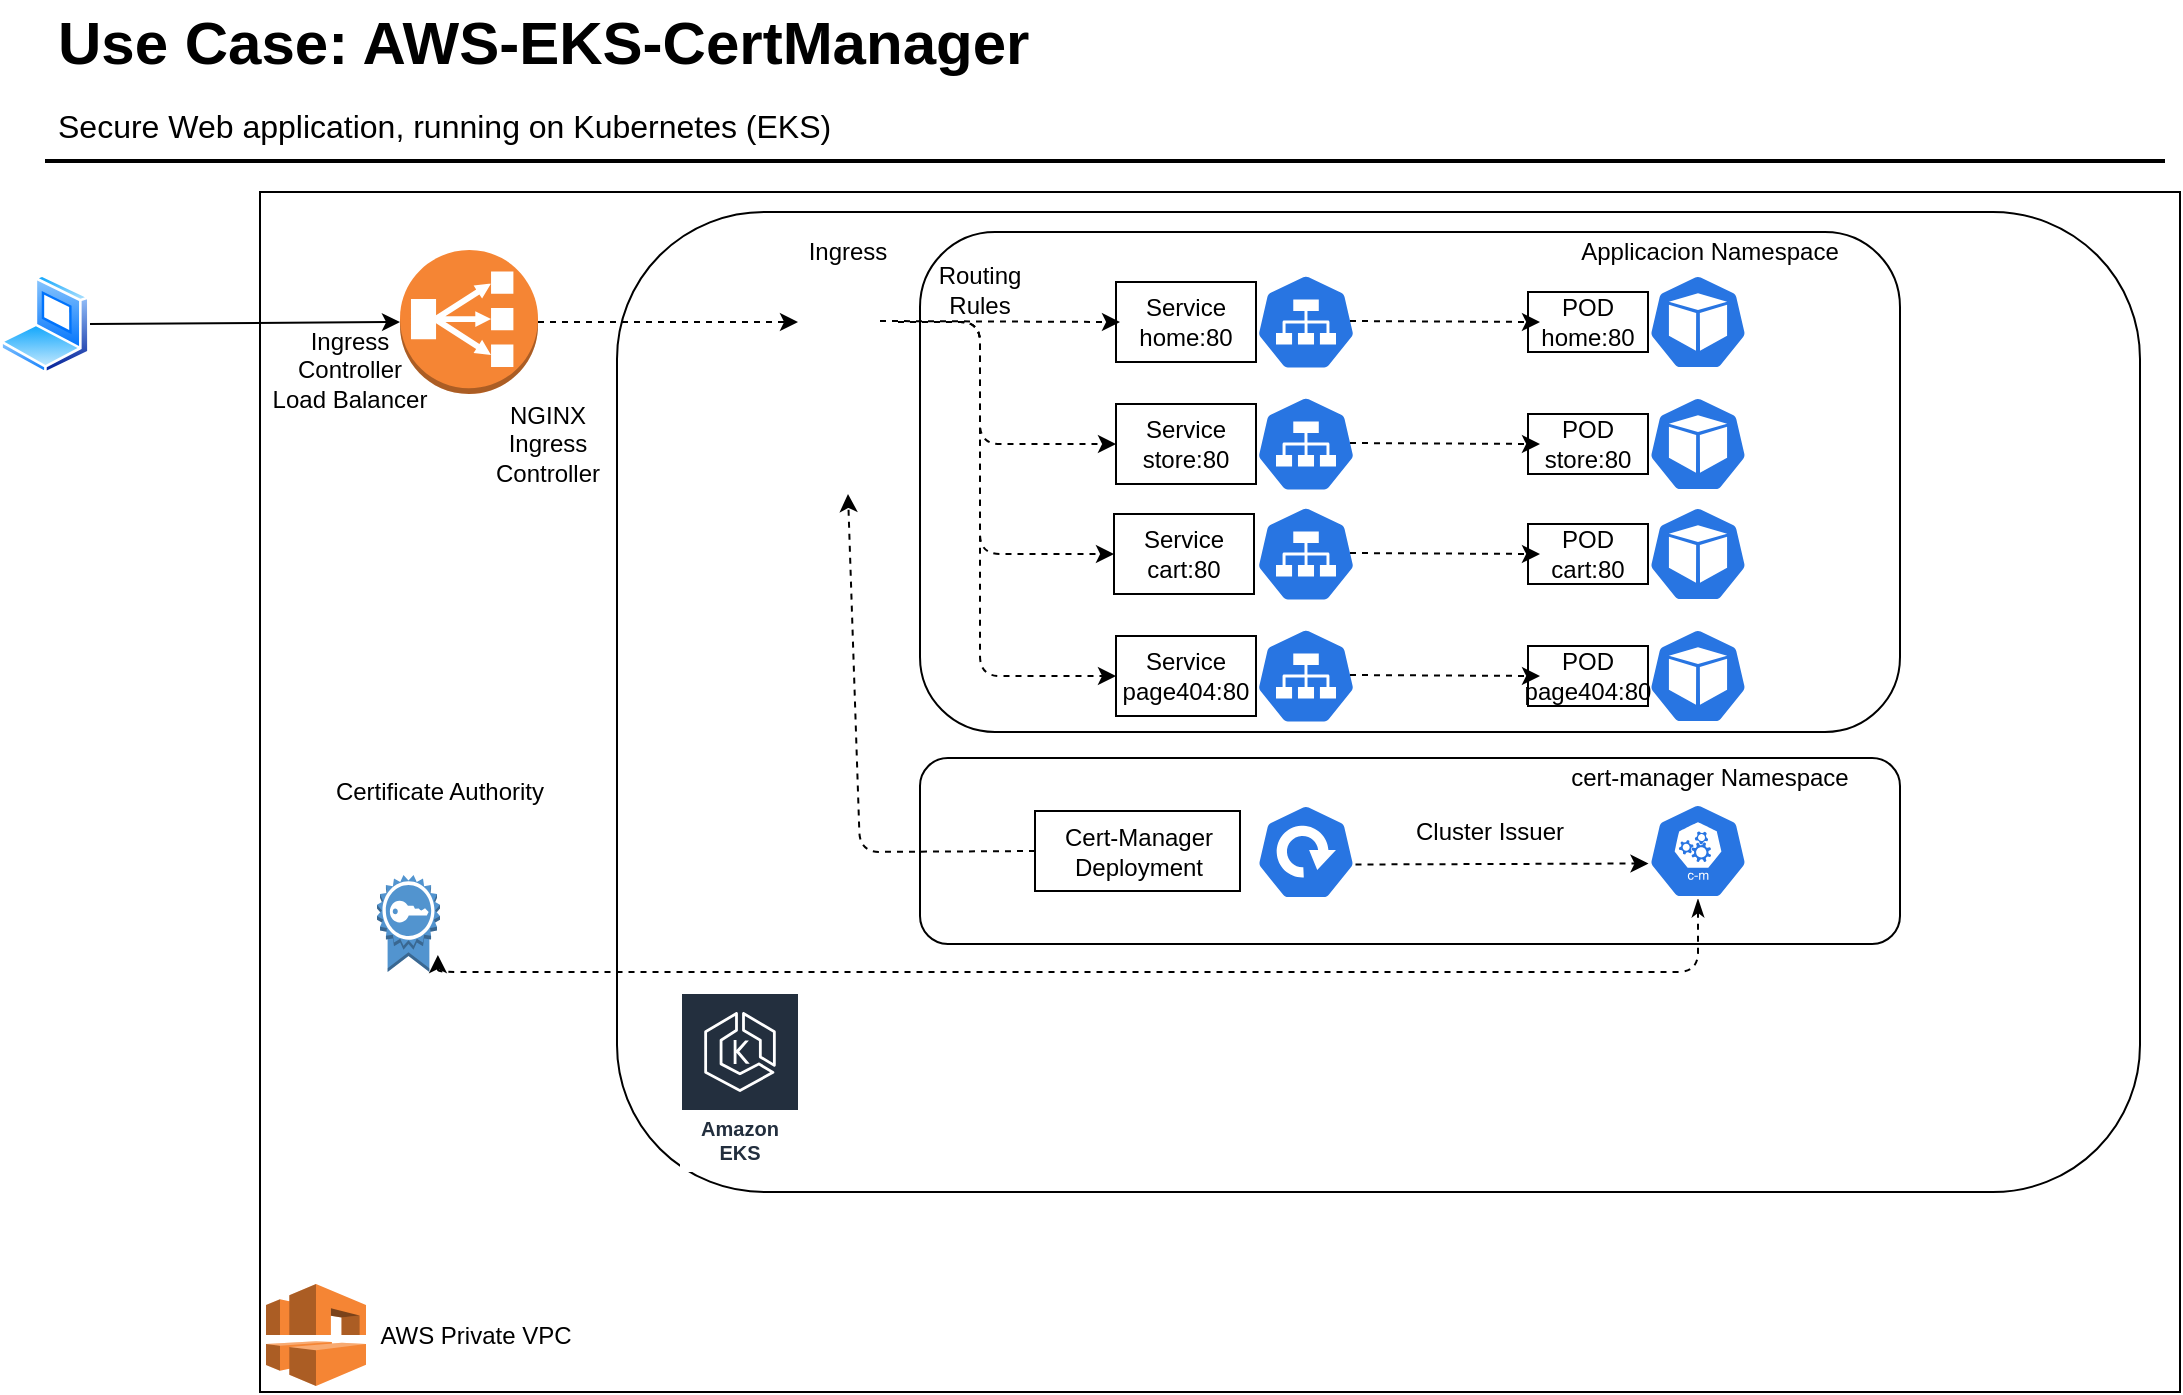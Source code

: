 <mxfile version="13.7.7" type="device"><diagram id="Ht1M8jgEwFfnCIfOTk4-" name="Page-1"><mxGraphModel dx="1422" dy="741" grid="1" gridSize="10" guides="1" tooltips="1" connect="1" arrows="1" fold="1" page="1" pageScale="1" pageWidth="1169" pageHeight="827" math="0" shadow="0"><root><mxCell id="0"/><mxCell id="1" parent="0"/><mxCell id="CO3TkKQzv9YdW9Rn56T4-3" value="" style="rounded=0;whiteSpace=wrap;html=1;" parent="1" vertex="1"><mxGeometry x="160" y="160" width="960" height="600" as="geometry"/></mxCell><mxCell id="CO3TkKQzv9YdW9Rn56T4-13" value="" style="rounded=1;whiteSpace=wrap;html=1;" parent="1" vertex="1"><mxGeometry x="338.5" y="170" width="761.5" height="490" as="geometry"/></mxCell><mxCell id="CO3TkKQzv9YdW9Rn56T4-52" value="" style="rounded=1;whiteSpace=wrap;html=1;" parent="1" vertex="1"><mxGeometry x="490" y="180" width="490" height="250" as="geometry"/></mxCell><mxCell id="-QjtrjUzRDEMRZ5MF8oH-47" value="Use Case: AWS-EKS-CertManager" style="text;html=1;resizable=0;points=[];autosize=1;align=left;verticalAlign=top;spacingTop=-4;fontSize=30;fontStyle=1" parent="1" vertex="1"><mxGeometry x="56.5" y="64.5" width="500" height="40" as="geometry"/></mxCell><mxCell id="-QjtrjUzRDEMRZ5MF8oH-48" value="Secure Web application, running on Kubernetes (EKS)" style="text;html=1;resizable=0;points=[];autosize=1;align=left;verticalAlign=top;spacingTop=-4;fontSize=16;" parent="1" vertex="1"><mxGeometry x="56.5" y="114.5" width="400" height="20" as="geometry"/></mxCell><mxCell id="SCVMTBWpLvtzJIhz15lM-1" value="" style="line;strokeWidth=2;html=1;fontSize=14;" parent="1" vertex="1"><mxGeometry x="52.5" y="139.5" width="1060" height="10" as="geometry"/></mxCell><mxCell id="CO3TkKQzv9YdW9Rn56T4-1" value="" style="aspect=fixed;perimeter=ellipsePerimeter;html=1;align=center;shadow=0;dashed=0;spacingTop=3;image;image=img/lib/active_directory/laptop_client.svg;" parent="1" vertex="1"><mxGeometry x="30" y="201" width="45" height="50" as="geometry"/></mxCell><mxCell id="CO3TkKQzv9YdW9Rn56T4-2" value="" style="outlineConnect=0;dashed=0;verticalLabelPosition=bottom;verticalAlign=top;align=center;html=1;shape=mxgraph.aws3.vpc;fillColor=#F58534;gradientColor=none;" parent="1" vertex="1"><mxGeometry x="163" y="706" width="50" height="51" as="geometry"/></mxCell><mxCell id="CO3TkKQzv9YdW9Rn56T4-4" value="" style="outlineConnect=0;dashed=0;verticalLabelPosition=bottom;verticalAlign=top;align=center;html=1;shape=mxgraph.aws3.classic_load_balancer;fillColor=#F58534;gradientColor=none;" parent="1" vertex="1"><mxGeometry x="230" y="189" width="69" height="72" as="geometry"/></mxCell><mxCell id="CO3TkKQzv9YdW9Rn56T4-5" value="" style="endArrow=classic;html=1;exitX=1;exitY=0.5;exitDx=0;exitDy=0;entryX=0;entryY=0.5;entryDx=0;entryDy=0;entryPerimeter=0;" parent="1" source="CO3TkKQzv9YdW9Rn56T4-1" target="CO3TkKQzv9YdW9Rn56T4-4" edge="1"><mxGeometry width="50" height="50" relative="1" as="geometry"><mxPoint x="580" y="440" as="sourcePoint"/><mxPoint x="630" y="390" as="targetPoint"/></mxGeometry></mxCell><mxCell id="CO3TkKQzv9YdW9Rn56T4-6" value="Ingress Controller&lt;br&gt;Load Balancer" style="text;html=1;strokeColor=none;fillColor=none;align=center;verticalAlign=middle;whiteSpace=wrap;rounded=0;" parent="1" vertex="1"><mxGeometry x="160" y="224" width="90" height="50" as="geometry"/></mxCell><mxCell id="CO3TkKQzv9YdW9Rn56T4-7" value="" style="shape=image;html=1;verticalAlign=top;verticalLabelPosition=bottom;labelBackgroundColor=#ffffff;imageAspect=0;aspect=fixed;image=https://cdn4.iconfinder.com/data/icons/logos-brands-5/24/nginx-128.png" parent="1" vertex="1"><mxGeometry x="250" y="261" width="29" height="29" as="geometry"/></mxCell><mxCell id="CO3TkKQzv9YdW9Rn56T4-9" value="NGINX Ingress Controller" style="text;html=1;strokeColor=none;fillColor=none;align=center;verticalAlign=middle;whiteSpace=wrap;rounded=0;" parent="1" vertex="1"><mxGeometry x="268.5" y="256" width="70" height="60" as="geometry"/></mxCell><mxCell id="CO3TkKQzv9YdW9Rn56T4-10" value="" style="html=1;dashed=0;whitespace=wrap;fillColor=#2875E2;strokeColor=#ffffff;points=[[0.005,0.63,0],[0.1,0.2,0],[0.9,0.2,0],[0.5,0,0],[0.995,0.63,0],[0.72,0.99,0],[0.5,1,0],[0.28,0.99,0]];shape=mxgraph.kubernetes.icon;prIcon=svc" parent="1" vertex="1"><mxGeometry x="658" y="200" width="50" height="50" as="geometry"/></mxCell><mxCell id="CO3TkKQzv9YdW9Rn56T4-11" value="" style="html=1;dashed=0;whitespace=wrap;fillColor=#2875E2;strokeColor=#ffffff;points=[[0.005,0.63,0],[0.1,0.2,0],[0.9,0.2,0],[0.5,0,0],[0.995,0.63,0],[0.72,0.99,0],[0.5,1,0],[0.28,0.99,0]];shape=mxgraph.kubernetes.icon;prIcon=pod" parent="1" vertex="1"><mxGeometry x="854" y="201" width="50" height="48" as="geometry"/></mxCell><mxCell id="CO3TkKQzv9YdW9Rn56T4-12" value="Amazon EKS" style="outlineConnect=0;fontColor=#232F3E;gradientColor=none;strokeColor=#ffffff;fillColor=#232F3E;dashed=0;verticalLabelPosition=middle;verticalAlign=bottom;align=center;html=1;whiteSpace=wrap;fontSize=10;fontStyle=1;spacing=3;shape=mxgraph.aws4.productIcon;prIcon=mxgraph.aws4.eks;" parent="1" vertex="1"><mxGeometry x="370" y="560" width="60" height="90" as="geometry"/></mxCell><mxCell id="CO3TkKQzv9YdW9Rn56T4-14" value="Service&lt;br&gt;home:80" style="rounded=0;whiteSpace=wrap;html=1;" parent="1" vertex="1"><mxGeometry x="588" y="205" width="70" height="40" as="geometry"/></mxCell><mxCell id="CO3TkKQzv9YdW9Rn56T4-15" value="POD&lt;br&gt;home:80" style="rounded=0;whiteSpace=wrap;html=1;" parent="1" vertex="1"><mxGeometry x="794" y="210" width="60" height="30" as="geometry"/></mxCell><mxCell id="CO3TkKQzv9YdW9Rn56T4-16" value="" style="endArrow=classic;html=1;exitX=1;exitY=0.5;exitDx=0;exitDy=0;exitPerimeter=0;entryX=0;entryY=0.5;entryDx=0;entryDy=0;dashed=1;" parent="1" source="CO3TkKQzv9YdW9Rn56T4-4" target="CO3TkKQzv9YdW9Rn56T4-19" edge="1"><mxGeometry width="50" height="50" relative="1" as="geometry"><mxPoint x="580" y="390" as="sourcePoint"/><mxPoint x="630" y="340" as="targetPoint"/></mxGeometry></mxCell><mxCell id="CO3TkKQzv9YdW9Rn56T4-18" value="" style="endArrow=classic;html=1;exitX=1;exitY=0.5;exitDx=0;exitDy=0;exitPerimeter=0;dashed=1;" parent="1" edge="1"><mxGeometry width="50" height="50" relative="1" as="geometry"><mxPoint x="705" y="224.5" as="sourcePoint"/><mxPoint x="800" y="225" as="targetPoint"/></mxGeometry></mxCell><mxCell id="CO3TkKQzv9YdW9Rn56T4-19" value="" style="shape=image;html=1;verticalAlign=top;verticalLabelPosition=bottom;labelBackgroundColor=#ffffff;imageAspect=0;aspect=fixed;image=https://cdn1.iconfinder.com/data/icons/hex-ico/128/ingress.png" parent="1" vertex="1"><mxGeometry x="429" y="200" width="50" height="50" as="geometry"/></mxCell><mxCell id="CO3TkKQzv9YdW9Rn56T4-20" value="" style="endArrow=classic;html=1;exitX=1;exitY=0.5;exitDx=0;exitDy=0;exitPerimeter=0;dashed=1;" parent="1" edge="1"><mxGeometry width="50" height="50" relative="1" as="geometry"><mxPoint x="470" y="224.5" as="sourcePoint"/><mxPoint x="590" y="225" as="targetPoint"/></mxGeometry></mxCell><mxCell id="CO3TkKQzv9YdW9Rn56T4-21" value="Ingress" style="text;html=1;strokeColor=none;fillColor=none;align=center;verticalAlign=middle;whiteSpace=wrap;rounded=0;" parent="1" vertex="1"><mxGeometry x="434" y="180" width="40" height="20" as="geometry"/></mxCell><mxCell id="CO3TkKQzv9YdW9Rn56T4-22" value="Routing Rules" style="text;html=1;strokeColor=none;fillColor=none;align=center;verticalAlign=middle;whiteSpace=wrap;rounded=0;" parent="1" vertex="1"><mxGeometry x="490" y="189" width="60" height="40" as="geometry"/></mxCell><mxCell id="CO3TkKQzv9YdW9Rn56T4-23" value="" style="html=1;dashed=0;whitespace=wrap;fillColor=#2875E2;strokeColor=#ffffff;points=[[0.005,0.63,0],[0.1,0.2,0],[0.9,0.2,0],[0.5,0,0],[0.995,0.63,0],[0.72,0.99,0],[0.5,1,0],[0.28,0.99,0]];shape=mxgraph.kubernetes.icon;prIcon=svc" parent="1" vertex="1"><mxGeometry x="658" y="261" width="50" height="50" as="geometry"/></mxCell><mxCell id="CO3TkKQzv9YdW9Rn56T4-24" value="" style="html=1;dashed=0;whitespace=wrap;fillColor=#2875E2;strokeColor=#ffffff;points=[[0.005,0.63,0],[0.1,0.2,0],[0.9,0.2,0],[0.5,0,0],[0.995,0.63,0],[0.72,0.99,0],[0.5,1,0],[0.28,0.99,0]];shape=mxgraph.kubernetes.icon;prIcon=pod" parent="1" vertex="1"><mxGeometry x="854" y="262" width="50" height="48" as="geometry"/></mxCell><mxCell id="CO3TkKQzv9YdW9Rn56T4-25" value="Service&lt;br&gt;store:80" style="rounded=0;whiteSpace=wrap;html=1;" parent="1" vertex="1"><mxGeometry x="588" y="266" width="70" height="40" as="geometry"/></mxCell><mxCell id="CO3TkKQzv9YdW9Rn56T4-26" value="POD&lt;br&gt;store:80" style="rounded=0;whiteSpace=wrap;html=1;" parent="1" vertex="1"><mxGeometry x="794" y="271" width="60" height="30" as="geometry"/></mxCell><mxCell id="CO3TkKQzv9YdW9Rn56T4-27" value="" style="endArrow=classic;html=1;exitX=1;exitY=0.5;exitDx=0;exitDy=0;exitPerimeter=0;dashed=1;" parent="1" edge="1"><mxGeometry width="50" height="50" relative="1" as="geometry"><mxPoint x="705" y="285.5" as="sourcePoint"/><mxPoint x="800" y="286" as="targetPoint"/></mxGeometry></mxCell><mxCell id="CO3TkKQzv9YdW9Rn56T4-28" value="" style="html=1;dashed=0;whitespace=wrap;fillColor=#2875E2;strokeColor=#ffffff;points=[[0.005,0.63,0],[0.1,0.2,0],[0.9,0.2,0],[0.5,0,0],[0.995,0.63,0],[0.72,0.99,0],[0.5,1,0],[0.28,0.99,0]];shape=mxgraph.kubernetes.icon;prIcon=svc" parent="1" vertex="1"><mxGeometry x="658" y="316" width="50" height="50" as="geometry"/></mxCell><mxCell id="CO3TkKQzv9YdW9Rn56T4-29" value="" style="html=1;dashed=0;whitespace=wrap;fillColor=#2875E2;strokeColor=#ffffff;points=[[0.005,0.63,0],[0.1,0.2,0],[0.9,0.2,0],[0.5,0,0],[0.995,0.63,0],[0.72,0.99,0],[0.5,1,0],[0.28,0.99,0]];shape=mxgraph.kubernetes.icon;prIcon=pod" parent="1" vertex="1"><mxGeometry x="854" y="317" width="50" height="48" as="geometry"/></mxCell><mxCell id="CO3TkKQzv9YdW9Rn56T4-30" value="Service&lt;br&gt;cart:80" style="rounded=0;whiteSpace=wrap;html=1;" parent="1" vertex="1"><mxGeometry x="587" y="321" width="70" height="40" as="geometry"/></mxCell><mxCell id="CO3TkKQzv9YdW9Rn56T4-31" value="POD&lt;br&gt;cart:80" style="rounded=0;whiteSpace=wrap;html=1;" parent="1" vertex="1"><mxGeometry x="794" y="326" width="60" height="30" as="geometry"/></mxCell><mxCell id="CO3TkKQzv9YdW9Rn56T4-32" value="" style="endArrow=classic;html=1;exitX=1;exitY=0.5;exitDx=0;exitDy=0;exitPerimeter=0;dashed=1;" parent="1" edge="1"><mxGeometry width="50" height="50" relative="1" as="geometry"><mxPoint x="705" y="340.5" as="sourcePoint"/><mxPoint x="800" y="341" as="targetPoint"/></mxGeometry></mxCell><mxCell id="CO3TkKQzv9YdW9Rn56T4-33" value="" style="html=1;dashed=0;whitespace=wrap;fillColor=#2875E2;strokeColor=#ffffff;points=[[0.005,0.63,0],[0.1,0.2,0],[0.9,0.2,0],[0.5,0,0],[0.995,0.63,0],[0.72,0.99,0],[0.5,1,0],[0.28,0.99,0]];shape=mxgraph.kubernetes.icon;prIcon=svc" parent="1" vertex="1"><mxGeometry x="658" y="377" width="50" height="50" as="geometry"/></mxCell><mxCell id="CO3TkKQzv9YdW9Rn56T4-34" value="" style="html=1;dashed=0;whitespace=wrap;fillColor=#2875E2;strokeColor=#ffffff;points=[[0.005,0.63,0],[0.1,0.2,0],[0.9,0.2,0],[0.5,0,0],[0.995,0.63,0],[0.72,0.99,0],[0.5,1,0],[0.28,0.99,0]];shape=mxgraph.kubernetes.icon;prIcon=pod" parent="1" vertex="1"><mxGeometry x="854" y="378" width="50" height="48" as="geometry"/></mxCell><mxCell id="CO3TkKQzv9YdW9Rn56T4-35" value="Service&lt;br&gt;page404:80" style="rounded=0;whiteSpace=wrap;html=1;" parent="1" vertex="1"><mxGeometry x="588" y="382" width="70" height="40" as="geometry"/></mxCell><mxCell id="CO3TkKQzv9YdW9Rn56T4-36" value="POD&lt;br&gt;page404:80" style="rounded=0;whiteSpace=wrap;html=1;" parent="1" vertex="1"><mxGeometry x="794" y="387" width="60" height="30" as="geometry"/></mxCell><mxCell id="CO3TkKQzv9YdW9Rn56T4-37" value="" style="endArrow=classic;html=1;exitX=1;exitY=0.5;exitDx=0;exitDy=0;exitPerimeter=0;dashed=1;" parent="1" edge="1"><mxGeometry width="50" height="50" relative="1" as="geometry"><mxPoint x="705" y="401.5" as="sourcePoint"/><mxPoint x="800" y="402" as="targetPoint"/></mxGeometry></mxCell><mxCell id="CO3TkKQzv9YdW9Rn56T4-39" value="" style="shape=image;html=1;verticalAlign=top;verticalLabelPosition=bottom;labelBackgroundColor=#ffffff;imageAspect=0;aspect=fixed;image=https://cdn2.iconfinder.com/data/icons/whcompare-isometric-web-hosting-servers/50/ssl-certificate-128.png" parent="1" vertex="1"><mxGeometry x="423.5" y="250" width="61" height="61" as="geometry"/></mxCell><mxCell id="CO3TkKQzv9YdW9Rn56T4-43" value="" style="endArrow=classic;html=1;dashed=1;entryX=0;entryY=0.5;entryDx=0;entryDy=0;" parent="1" source="CO3TkKQzv9YdW9Rn56T4-19" target="CO3TkKQzv9YdW9Rn56T4-25" edge="1"><mxGeometry width="50" height="50" relative="1" as="geometry"><mxPoint x="580" y="380" as="sourcePoint"/><mxPoint x="630" y="330" as="targetPoint"/><Array as="points"><mxPoint x="520" y="225"/><mxPoint x="520" y="286"/></Array></mxGeometry></mxCell><mxCell id="CO3TkKQzv9YdW9Rn56T4-44" value="" style="endArrow=classic;html=1;dashed=1;entryX=0;entryY=0.5;entryDx=0;entryDy=0;" parent="1" target="CO3TkKQzv9YdW9Rn56T4-30" edge="1"><mxGeometry width="50" height="50" relative="1" as="geometry"><mxPoint x="479" y="225" as="sourcePoint"/><mxPoint x="630" y="330" as="targetPoint"/><Array as="points"><mxPoint x="520" y="225"/><mxPoint x="520" y="341"/></Array></mxGeometry></mxCell><mxCell id="CO3TkKQzv9YdW9Rn56T4-48" value="" style="endArrow=classic;html=1;dashed=1;entryX=0;entryY=0.5;entryDx=0;entryDy=0;" parent="1" source="CO3TkKQzv9YdW9Rn56T4-19" target="CO3TkKQzv9YdW9Rn56T4-35" edge="1"><mxGeometry width="50" height="50" relative="1" as="geometry"><mxPoint x="580" y="380" as="sourcePoint"/><mxPoint x="630" y="330" as="targetPoint"/><Array as="points"><mxPoint x="520" y="225"/><mxPoint x="520" y="402"/></Array></mxGeometry></mxCell><mxCell id="CO3TkKQzv9YdW9Rn56T4-51" value="" style="rounded=1;whiteSpace=wrap;html=1;" parent="1" vertex="1"><mxGeometry x="490" y="443" width="490" height="93" as="geometry"/></mxCell><mxCell id="CO3TkKQzv9YdW9Rn56T4-54" value="Applicacion Namespace" style="text;html=1;strokeColor=none;fillColor=none;align=center;verticalAlign=middle;whiteSpace=wrap;rounded=0;" parent="1" vertex="1"><mxGeometry x="760" y="180" width="250" height="20" as="geometry"/></mxCell><mxCell id="CO3TkKQzv9YdW9Rn56T4-56" value="cert-manager Namespace" style="text;html=1;strokeColor=none;fillColor=none;align=center;verticalAlign=middle;whiteSpace=wrap;rounded=0;" parent="1" vertex="1"><mxGeometry x="760" y="443" width="250" height="20" as="geometry"/></mxCell><mxCell id="CO3TkKQzv9YdW9Rn56T4-57" value="" style="shape=image;verticalLabelPosition=bottom;labelBackgroundColor=#ffffff;verticalAlign=top;aspect=fixed;imageAspect=0;image=https://letsencrypt.org/images/letsencrypt-logo-horizontal.svg;" parent="1" vertex="1"><mxGeometry x="198.56" y="477.5" width="100.44" height="24" as="geometry"/></mxCell><mxCell id="CO3TkKQzv9YdW9Rn56T4-58" value="" style="html=1;dashed=0;whitespace=wrap;fillColor=#2875E2;strokeColor=#ffffff;points=[[0.005,0.63,0],[0.1,0.2,0],[0.9,0.2,0],[0.5,0,0],[0.995,0.63,0],[0.72,0.99,0],[0.5,1,0],[0.28,0.99,0]];shape=mxgraph.kubernetes.icon;prIcon=deploy" parent="1" vertex="1"><mxGeometry x="658" y="466" width="50" height="48" as="geometry"/></mxCell><mxCell id="CO3TkKQzv9YdW9Rn56T4-59" value="Cert-Manager&lt;br&gt;Deployment" style="rounded=0;whiteSpace=wrap;html=1;" parent="1" vertex="1"><mxGeometry x="547.5" y="469.5" width="102.5" height="40" as="geometry"/></mxCell><mxCell id="CO3TkKQzv9YdW9Rn56T4-60" value="" style="endArrow=classic;html=1;dashed=1;exitX=0;exitY=0.5;exitDx=0;exitDy=0;entryX=0.5;entryY=1;entryDx=0;entryDy=0;" parent="1" source="CO3TkKQzv9YdW9Rn56T4-59" target="CO3TkKQzv9YdW9Rn56T4-39" edge="1"><mxGeometry width="50" height="50" relative="1" as="geometry"><mxPoint x="580" y="390" as="sourcePoint"/><mxPoint x="630" y="340" as="targetPoint"/><Array as="points"><mxPoint x="460" y="490"/></Array></mxGeometry></mxCell><mxCell id="CO3TkKQzv9YdW9Rn56T4-62" value="Certificate Authority" style="text;html=1;strokeColor=none;fillColor=none;align=center;verticalAlign=middle;whiteSpace=wrap;rounded=0;" parent="1" vertex="1"><mxGeometry x="190" y="449.5" width="120" height="20" as="geometry"/></mxCell><mxCell id="CO3TkKQzv9YdW9Rn56T4-63" value="" style="endArrow=classic;html=1;dashed=1;exitX=0.5;exitY=1;exitDx=0;exitDy=0;exitPerimeter=0;startArrow=classicThin;startFill=1;" parent="1" source="CO3TkKQzv9YdW9Rn56T4-65" edge="1"><mxGeometry width="50" height="50" relative="1" as="geometry"><mxPoint x="580" y="380" as="sourcePoint"/><mxPoint x="248.934" y="541.5" as="targetPoint"/><Array as="points"><mxPoint x="879" y="550"/><mxPoint x="249" y="550"/></Array></mxGeometry></mxCell><mxCell id="CO3TkKQzv9YdW9Rn56T4-64" value="" style="outlineConnect=0;dashed=0;verticalLabelPosition=bottom;verticalAlign=top;align=center;html=1;shape=mxgraph.aws3.certificate;fillColor=#5294CF;gradientColor=none;" parent="1" vertex="1"><mxGeometry x="218.5" y="501.5" width="31.5" height="48.5" as="geometry"/></mxCell><mxCell id="CO3TkKQzv9YdW9Rn56T4-65" value="" style="html=1;dashed=0;whitespace=wrap;fillColor=#2875E2;strokeColor=#ffffff;points=[[0.005,0.63,0],[0.1,0.2,0],[0.9,0.2,0],[0.5,0,0],[0.995,0.63,0],[0.72,0.99,0],[0.5,1,0],[0.28,0.99,0]];shape=mxgraph.kubernetes.icon;prIcon=c_m" parent="1" vertex="1"><mxGeometry x="854" y="465.5" width="50" height="48" as="geometry"/></mxCell><mxCell id="CO3TkKQzv9YdW9Rn56T4-66" value="" style="endArrow=classic;html=1;exitX=0.995;exitY=0.63;exitDx=0;exitDy=0;exitPerimeter=0;dashed=1;entryX=0.005;entryY=0.63;entryDx=0;entryDy=0;entryPerimeter=0;" parent="1" source="CO3TkKQzv9YdW9Rn56T4-58" target="CO3TkKQzv9YdW9Rn56T4-65" edge="1"><mxGeometry width="50" height="50" relative="1" as="geometry"><mxPoint x="715" y="411.5" as="sourcePoint"/><mxPoint x="810" y="412" as="targetPoint"/></mxGeometry></mxCell><mxCell id="CO3TkKQzv9YdW9Rn56T4-67" value="Cluster Issuer" style="text;html=1;strokeColor=none;fillColor=none;align=center;verticalAlign=middle;whiteSpace=wrap;rounded=0;" parent="1" vertex="1"><mxGeometry x="690" y="469.5" width="170" height="20" as="geometry"/></mxCell><mxCell id="CO3TkKQzv9YdW9Rn56T4-69" value="AWS Private VPC" style="text;html=1;strokeColor=none;fillColor=none;align=center;verticalAlign=middle;whiteSpace=wrap;rounded=0;" parent="1" vertex="1"><mxGeometry x="213" y="721.5" width="110" height="20" as="geometry"/></mxCell></root></mxGraphModel></diagram></mxfile>